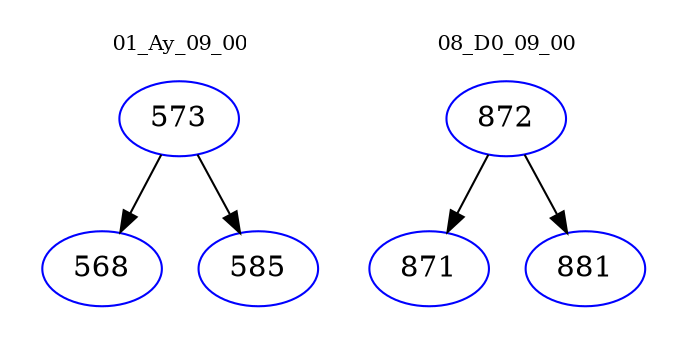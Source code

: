 digraph{
subgraph cluster_0 {
color = white
label = "01_Ay_09_00";
fontsize=10;
T0_573 [label="573", color="blue"]
T0_573 -> T0_568 [color="black"]
T0_568 [label="568", color="blue"]
T0_573 -> T0_585 [color="black"]
T0_585 [label="585", color="blue"]
}
subgraph cluster_1 {
color = white
label = "08_D0_09_00";
fontsize=10;
T1_872 [label="872", color="blue"]
T1_872 -> T1_871 [color="black"]
T1_871 [label="871", color="blue"]
T1_872 -> T1_881 [color="black"]
T1_881 [label="881", color="blue"]
}
}
